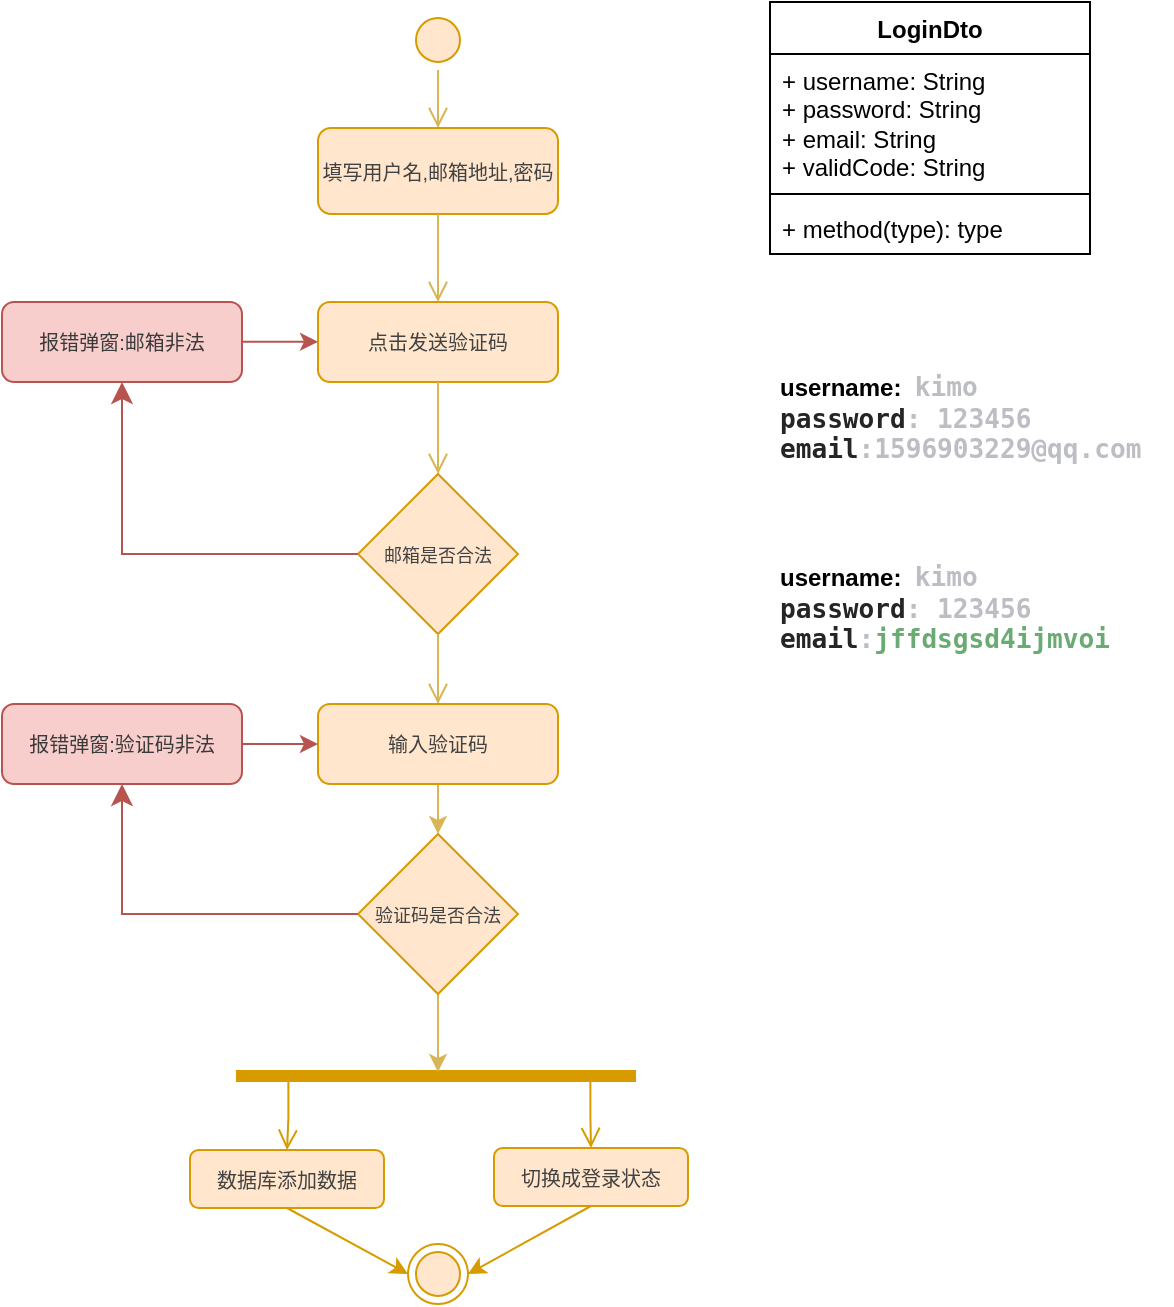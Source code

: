 <mxfile version="28.2.5">
  <diagram name="第 1 页" id="Ko-EZqCOvVL0mjjenT1L">
    <mxGraphModel dx="1188" dy="701" grid="0" gridSize="10" guides="1" tooltips="1" connect="1" arrows="1" fold="1" page="1" pageScale="1" pageWidth="827" pageHeight="1169" background="none" math="0" shadow="0">
      <root>
        <mxCell id="0" />
        <mxCell id="1" parent="0" />
        <mxCell id="JyAN_obIHdgHUJqG_vVm-1" value="" style="ellipse;html=1;shape=endState;fillColor=#ffe6cc;strokeColor=#d79b00;" parent="1" vertex="1">
          <mxGeometry x="233" y="665" width="30" height="30" as="geometry" />
        </mxCell>
        <mxCell id="JyAN_obIHdgHUJqG_vVm-2" value="" style="ellipse;html=1;shape=startState;fillColor=#ffe6cc;strokeColor=#d79b00;" parent="1" vertex="1">
          <mxGeometry x="233" y="48" width="30" height="30" as="geometry" />
        </mxCell>
        <mxCell id="JyAN_obIHdgHUJqG_vVm-3" value="" style="edgeStyle=orthogonalEdgeStyle;html=1;verticalAlign=bottom;endArrow=open;endSize=8;strokeColor=#d6b656;rounded=0;fillColor=#fff2cc;" parent="1" source="JyAN_obIHdgHUJqG_vVm-2" target="JyAN_obIHdgHUJqG_vVm-4" edge="1">
          <mxGeometry relative="1" as="geometry">
            <mxPoint x="248" y="138" as="targetPoint" />
          </mxGeometry>
        </mxCell>
        <mxCell id="JyAN_obIHdgHUJqG_vVm-4" value="&lt;font style=&quot;color: rgb(66, 66, 66); font-size: 10px;&quot;&gt;填写用户名,邮箱地址,密码&lt;/font&gt;" style="rounded=1;whiteSpace=wrap;html=1;fillColor=#ffe6cc;strokeColor=#d79b00;" parent="1" vertex="1">
          <mxGeometry x="188" y="107" width="120" height="43" as="geometry" />
        </mxCell>
        <mxCell id="JyAN_obIHdgHUJqG_vVm-5" value="&lt;font style=&quot;color: rgb(66, 66, 66); font-size: 10px;&quot;&gt;点击发送验证码&lt;/font&gt;" style="rounded=1;whiteSpace=wrap;html=1;fillColor=#ffe6cc;strokeColor=#d79b00;" parent="1" vertex="1">
          <mxGeometry x="188" y="194" width="120" height="40" as="geometry" />
        </mxCell>
        <mxCell id="JyAN_obIHdgHUJqG_vVm-6" value="" style="edgeStyle=orthogonalEdgeStyle;html=1;verticalAlign=bottom;endArrow=open;endSize=8;strokeColor=#d6b656;rounded=0;fillColor=#fff2cc;entryX=0.5;entryY=0;entryDx=0;entryDy=0;exitX=0.5;exitY=1;exitDx=0;exitDy=0;" parent="1" source="JyAN_obIHdgHUJqG_vVm-4" target="JyAN_obIHdgHUJqG_vVm-5" edge="1">
          <mxGeometry relative="1" as="geometry">
            <mxPoint x="243" y="174" as="targetPoint" />
            <mxPoint x="243" y="100" as="sourcePoint" />
          </mxGeometry>
        </mxCell>
        <mxCell id="JyAN_obIHdgHUJqG_vVm-7" value="" style="edgeStyle=orthogonalEdgeStyle;html=1;verticalAlign=bottom;endArrow=open;endSize=8;strokeColor=#d6b656;rounded=0;fillColor=#fff2cc;entryX=0.5;entryY=0;entryDx=0;entryDy=0;" parent="1" source="JyAN_obIHdgHUJqG_vVm-5" target="JyAN_obIHdgHUJqG_vVm-8" edge="1">
          <mxGeometry relative="1" as="geometry">
            <mxPoint x="247.71" y="474" as="targetPoint" />
            <mxPoint x="247.71" y="364" as="sourcePoint" />
          </mxGeometry>
        </mxCell>
        <mxCell id="JyAN_obIHdgHUJqG_vVm-8" value="&lt;font style=&quot;font-size: 9px; color: rgb(66, 66, 66);&quot;&gt;邮箱是否合法&lt;/font&gt;" style="rhombus;whiteSpace=wrap;html=1;fillColor=#ffe6cc;strokeColor=#d79b00;" parent="1" vertex="1">
          <mxGeometry x="208" y="280" width="80" height="80" as="geometry" />
        </mxCell>
        <mxCell id="JyAN_obIHdgHUJqG_vVm-9" value="" style="edgeStyle=segmentEdgeStyle;endArrow=classic;html=1;curved=0;rounded=0;endSize=8;startSize=8;fillColor=#f8cecc;strokeColor=#b85450;exitX=0;exitY=0.5;exitDx=0;exitDy=0;entryX=0.5;entryY=1;entryDx=0;entryDy=0;" parent="1" source="JyAN_obIHdgHUJqG_vVm-8" target="JyAN_obIHdgHUJqG_vVm-10" edge="1">
          <mxGeometry width="50" height="50" relative="1" as="geometry">
            <mxPoint x="318" y="364" as="sourcePoint" />
            <mxPoint x="71" y="253" as="targetPoint" />
          </mxGeometry>
        </mxCell>
        <mxCell id="cl41dGnrG3kQafIAovNq-9" value="" style="edgeStyle=orthogonalEdgeStyle;rounded=0;orthogonalLoop=1;jettySize=auto;html=1;fillColor=#f8cecc;strokeColor=#b85450;" edge="1" parent="1">
          <mxGeometry relative="1" as="geometry">
            <mxPoint x="149.0" y="213.9" as="sourcePoint" />
            <mxPoint x="188" y="213.9" as="targetPoint" />
            <Array as="points">
              <mxPoint x="176" y="213.9" />
              <mxPoint x="176" y="213.9" />
            </Array>
          </mxGeometry>
        </mxCell>
        <mxCell id="JyAN_obIHdgHUJqG_vVm-10" value="&lt;span style=&quot;font-size: 10px;&quot;&gt;&lt;font style=&quot;color: rgb(58, 58, 58);&quot;&gt;报错弹窗:邮箱非法&lt;/font&gt;&lt;/span&gt;" style="rounded=1;whiteSpace=wrap;html=1;fillColor=#f8cecc;strokeColor=#b85450;" parent="1" vertex="1">
          <mxGeometry x="30" y="194" width="120" height="40" as="geometry" />
        </mxCell>
        <mxCell id="JyAN_obIHdgHUJqG_vVm-11" value="" style="edgeStyle=orthogonalEdgeStyle;html=1;verticalAlign=bottom;endArrow=open;endSize=8;strokeColor=#d6b656;rounded=0;fillColor=#fff2cc;exitX=0.5;exitY=1;exitDx=0;exitDy=0;entryX=0.5;entryY=0;entryDx=0;entryDy=0;" parent="1" source="JyAN_obIHdgHUJqG_vVm-8" target="cl41dGnrG3kQafIAovNq-2" edge="1">
          <mxGeometry relative="1" as="geometry">
            <mxPoint x="248" y="403" as="targetPoint" />
            <mxPoint x="247" y="417" as="sourcePoint" />
          </mxGeometry>
        </mxCell>
        <mxCell id="JyAN_obIHdgHUJqG_vVm-12" value="" style="shape=line;html=1;strokeWidth=6;strokeColor=#d79b00;fillColor=#ffe6cc;" parent="1" vertex="1">
          <mxGeometry x="147" y="576" width="200" height="10" as="geometry" />
        </mxCell>
        <mxCell id="JyAN_obIHdgHUJqG_vVm-13" value="" style="edgeStyle=orthogonalEdgeStyle;html=1;verticalAlign=bottom;endArrow=open;endSize=8;strokeColor=#d79b00;rounded=0;fillColor=#ffe6cc;exitX=0.131;exitY=0.553;exitDx=0;exitDy=0;exitPerimeter=0;entryX=0.5;entryY=0;entryDx=0;entryDy=0;" parent="1" source="JyAN_obIHdgHUJqG_vVm-12" target="JyAN_obIHdgHUJqG_vVm-14" edge="1">
          <mxGeometry relative="1" as="geometry">
            <mxPoint x="173" y="765.32" as="targetPoint" />
            <mxPoint x="174.8" y="647" as="sourcePoint" />
          </mxGeometry>
        </mxCell>
        <mxCell id="JyAN_obIHdgHUJqG_vVm-14" value="&lt;font color=&quot;#424242&quot;&gt;&lt;span style=&quot;font-size: 10px;&quot;&gt;数据库添加数据&lt;/span&gt;&lt;/font&gt;" style="rounded=1;whiteSpace=wrap;html=1;fillColor=#ffe6cc;strokeColor=#d79b00;" parent="1" vertex="1">
          <mxGeometry x="124" y="618" width="97" height="29" as="geometry" />
        </mxCell>
        <mxCell id="JyAN_obIHdgHUJqG_vVm-15" value="" style="edgeStyle=orthogonalEdgeStyle;html=1;verticalAlign=bottom;endArrow=open;endSize=8;strokeColor=#d79b00;rounded=0;fillColor=#ffe6cc;exitX=0.886;exitY=0.567;exitDx=0;exitDy=0;exitPerimeter=0;entryX=0.5;entryY=0;entryDx=0;entryDy=0;" parent="1" source="JyAN_obIHdgHUJqG_vVm-12" target="JyAN_obIHdgHUJqG_vVm-16" edge="1">
          <mxGeometry relative="1" as="geometry">
            <mxPoint x="325" y="774" as="targetPoint" />
            <mxPoint x="324" y="633" as="sourcePoint" />
          </mxGeometry>
        </mxCell>
        <mxCell id="JyAN_obIHdgHUJqG_vVm-16" value="&lt;font color=&quot;#424242&quot;&gt;&lt;span style=&quot;font-size: 10px;&quot;&gt;切换成登录状态&lt;/span&gt;&lt;/font&gt;" style="rounded=1;whiteSpace=wrap;html=1;fillColor=#ffe6cc;strokeColor=#d79b00;" parent="1" vertex="1">
          <mxGeometry x="276" y="617" width="97" height="29" as="geometry" />
        </mxCell>
        <mxCell id="JyAN_obIHdgHUJqG_vVm-18" value="" style="endArrow=classic;html=1;rounded=0;fillColor=#ffe6cc;strokeColor=#d79b00;entryX=0;entryY=0.5;entryDx=0;entryDy=0;exitX=0.5;exitY=1;exitDx=0;exitDy=0;" parent="1" source="JyAN_obIHdgHUJqG_vVm-14" target="JyAN_obIHdgHUJqG_vVm-1" edge="1">
          <mxGeometry width="50" height="50" relative="1" as="geometry">
            <mxPoint x="99" y="818" as="sourcePoint" />
            <mxPoint x="149" y="768" as="targetPoint" />
          </mxGeometry>
        </mxCell>
        <mxCell id="JyAN_obIHdgHUJqG_vVm-19" value="" style="endArrow=classic;html=1;rounded=0;fillColor=#ffe6cc;strokeColor=#d79b00;entryX=1;entryY=0.5;entryDx=0;entryDy=0;exitX=0.5;exitY=1;exitDx=0;exitDy=0;" parent="1" source="JyAN_obIHdgHUJqG_vVm-16" target="JyAN_obIHdgHUJqG_vVm-1" edge="1">
          <mxGeometry width="50" height="50" relative="1" as="geometry">
            <mxPoint x="282" y="723" as="sourcePoint" />
            <mxPoint x="342" y="795" as="targetPoint" />
          </mxGeometry>
        </mxCell>
        <mxCell id="JyAN_obIHdgHUJqG_vVm-20" value="LoginDto" style="swimlane;fontStyle=1;align=center;verticalAlign=top;childLayout=stackLayout;horizontal=1;startSize=26;horizontalStack=0;resizeParent=1;resizeParentMax=0;resizeLast=0;collapsible=1;marginBottom=0;whiteSpace=wrap;html=1;" parent="1" vertex="1">
          <mxGeometry x="414" y="44" width="160" height="126" as="geometry" />
        </mxCell>
        <mxCell id="JyAN_obIHdgHUJqG_vVm-21" value="+ username: String&lt;div&gt;+ password: String&lt;/div&gt;&lt;div&gt;+ email: String&lt;/div&gt;&lt;div&gt;+ validCode: String&lt;/div&gt;" style="text;strokeColor=none;fillColor=none;align=left;verticalAlign=top;spacingLeft=4;spacingRight=4;overflow=hidden;rotatable=0;points=[[0,0.5],[1,0.5]];portConstraint=eastwest;whiteSpace=wrap;html=1;" parent="JyAN_obIHdgHUJqG_vVm-20" vertex="1">
          <mxGeometry y="26" width="160" height="66" as="geometry" />
        </mxCell>
        <mxCell id="JyAN_obIHdgHUJqG_vVm-22" value="" style="line;strokeWidth=1;fillColor=none;align=left;verticalAlign=middle;spacingTop=-1;spacingLeft=3;spacingRight=3;rotatable=0;labelPosition=right;points=[];portConstraint=eastwest;strokeColor=inherit;" parent="JyAN_obIHdgHUJqG_vVm-20" vertex="1">
          <mxGeometry y="92" width="160" height="8" as="geometry" />
        </mxCell>
        <mxCell id="JyAN_obIHdgHUJqG_vVm-23" value="+ method(type): type" style="text;strokeColor=none;fillColor=none;align=left;verticalAlign=top;spacingLeft=4;spacingRight=4;overflow=hidden;rotatable=0;points=[[0,0.5],[1,0.5]];portConstraint=eastwest;whiteSpace=wrap;html=1;" parent="JyAN_obIHdgHUJqG_vVm-20" vertex="1">
          <mxGeometry y="100" width="160" height="26" as="geometry" />
        </mxCell>
        <mxCell id="JyAN_obIHdgHUJqG_vVm-24" value="username:&amp;nbsp;&lt;span&gt;&amp;nbsp;&lt;span style=&quot;font-family: &amp;quot;JetBrains Mono&amp;quot;, monospace; font-size: 9.8pt; color: rgb(188, 190, 196);&quot;&gt;kimo&lt;/span&gt;&lt;/span&gt;&lt;div&gt;&lt;span style=&quot;font-family: &amp;quot;JetBrains Mono&amp;quot;, monospace; font-size: 9.8pt; color: rgb(188, 190, 196);&quot;&gt;&lt;font style=&quot;color: rgb(37, 37, 37);&quot;&gt;password&lt;/font&gt;&lt;/span&gt;&lt;span style=&quot;font-family: &amp;quot;JetBrains Mono&amp;quot;, monospace; font-size: 9.8pt; color: rgb(188, 190, 196);&quot;&gt;: 123456&lt;/span&gt;&lt;/div&gt;&lt;div&gt;&lt;span style=&quot;font-family: &amp;quot;JetBrains Mono&amp;quot;, monospace; font-size: 9.8pt; color: rgb(188, 190, 196);&quot;&gt;&lt;font style=&quot;color: rgb(37, 37, 37);&quot;&gt;email&lt;/font&gt;&lt;/span&gt;&lt;span style=&quot;font-family: &amp;quot;JetBrains Mono&amp;quot;, monospace; font-size: 9.8pt; color: rgb(188, 190, 196);&quot;&gt;:1596903229@qq.com&lt;/span&gt;&lt;/div&gt;" style="text;align=left;fontStyle=1;verticalAlign=middle;spacingLeft=3;spacingRight=3;strokeColor=none;rotatable=0;points=[[0,0.5],[1,0.5]];portConstraint=eastwest;html=1;" parent="1" vertex="1">
          <mxGeometry x="414" y="207" width="201" height="90" as="geometry" />
        </mxCell>
        <mxCell id="JyAN_obIHdgHUJqG_vVm-25" value="username:&amp;nbsp;&lt;span&gt;&amp;nbsp;&lt;span style=&quot;font-family: &amp;quot;JetBrains Mono&amp;quot;, monospace; font-size: 9.8pt; color: rgb(188, 190, 196);&quot;&gt;kimo&lt;/span&gt;&lt;/span&gt;&lt;div&gt;&lt;span style=&quot;font-family: &amp;quot;JetBrains Mono&amp;quot;, monospace; font-size: 9.8pt; color: rgb(188, 190, 196);&quot;&gt;&lt;font style=&quot;color: rgb(37, 37, 37);&quot;&gt;password&lt;/font&gt;&lt;/span&gt;&lt;span style=&quot;font-family: &amp;quot;JetBrains Mono&amp;quot;, monospace; font-size: 9.8pt; color: rgb(188, 190, 196);&quot;&gt;: 123456&lt;/span&gt;&lt;/div&gt;&lt;div&gt;&lt;span style=&quot;font-family: &amp;quot;JetBrains Mono&amp;quot;, monospace; font-size: 9.8pt; color: rgb(188, 190, 196);&quot;&gt;&lt;font style=&quot;color: rgb(37, 37, 37);&quot;&gt;email&lt;/font&gt;&lt;/span&gt;&lt;span style=&quot;font-family: &amp;quot;JetBrains Mono&amp;quot;, monospace; font-size: 9.8pt; color: rgb(188, 190, 196);&quot;&gt;:&lt;/span&gt;&lt;span style=&quot;color: rgb(106, 171, 115); font-family: &amp;quot;JetBrains Mono&amp;quot;, monospace; font-size: 9.8pt;&quot;&gt;jffdsgsd4ijmvo&lt;/span&gt;&lt;span style=&quot;color: rgb(106, 171, 115); font-family: &amp;quot;JetBrains Mono&amp;quot;, monospace; font-size: 9.8pt;&quot;&gt;i&lt;/span&gt;&lt;/div&gt;" style="text;align=left;fontStyle=1;verticalAlign=middle;spacingLeft=3;spacingRight=3;strokeColor=none;rotatable=0;points=[[0,0.5],[1,0.5]];portConstraint=eastwest;html=1;" parent="1" vertex="1">
          <mxGeometry x="414" y="302" width="201" height="90" as="geometry" />
        </mxCell>
        <mxCell id="cl41dGnrG3kQafIAovNq-4" value="" style="edgeStyle=orthogonalEdgeStyle;rounded=0;orthogonalLoop=1;jettySize=auto;html=1;fillColor=#fff2cc;strokeColor=#d6b656;" edge="1" parent="1" source="cl41dGnrG3kQafIAovNq-2" target="cl41dGnrG3kQafIAovNq-3">
          <mxGeometry relative="1" as="geometry" />
        </mxCell>
        <mxCell id="cl41dGnrG3kQafIAovNq-2" value="&lt;font style=&quot;color: rgb(66, 66, 66); font-size: 10px;&quot;&gt;输入验证码&lt;/font&gt;" style="rounded=1;whiteSpace=wrap;html=1;fillColor=#ffe6cc;strokeColor=#d79b00;" vertex="1" parent="1">
          <mxGeometry x="188" y="395" width="120" height="40" as="geometry" />
        </mxCell>
        <mxCell id="cl41dGnrG3kQafIAovNq-5" value="" style="edgeStyle=orthogonalEdgeStyle;rounded=0;orthogonalLoop=1;jettySize=auto;html=1;fillColor=#fff2cc;strokeColor=#d6b656;entryX=0.504;entryY=0.26;entryDx=0;entryDy=0;entryPerimeter=0;" edge="1" parent="1" source="cl41dGnrG3kQafIAovNq-3" target="JyAN_obIHdgHUJqG_vVm-12">
          <mxGeometry relative="1" as="geometry">
            <Array as="points">
              <mxPoint x="248" y="579" />
              <mxPoint x="248" y="579" />
            </Array>
          </mxGeometry>
        </mxCell>
        <mxCell id="cl41dGnrG3kQafIAovNq-3" value="&lt;font style=&quot;font-size: 9px; color: rgb(66, 66, 66);&quot;&gt;验证码是否合法&lt;/font&gt;" style="rhombus;whiteSpace=wrap;html=1;fillColor=#ffe6cc;strokeColor=#d79b00;" vertex="1" parent="1">
          <mxGeometry x="208" y="460" width="80" height="80" as="geometry" />
        </mxCell>
        <mxCell id="cl41dGnrG3kQafIAovNq-6" value="" style="edgeStyle=segmentEdgeStyle;endArrow=classic;html=1;curved=0;rounded=0;endSize=8;startSize=8;fillColor=#f8cecc;strokeColor=#b85450;exitX=0;exitY=0.5;exitDx=0;exitDy=0;entryX=0.5;entryY=1;entryDx=0;entryDy=0;" edge="1" parent="1" target="cl41dGnrG3kQafIAovNq-7" source="cl41dGnrG3kQafIAovNq-3">
          <mxGeometry width="50" height="50" relative="1" as="geometry">
            <mxPoint x="208" y="501" as="sourcePoint" />
            <mxPoint x="71" y="434" as="targetPoint" />
          </mxGeometry>
        </mxCell>
        <mxCell id="cl41dGnrG3kQafIAovNq-8" value="" style="edgeStyle=orthogonalEdgeStyle;rounded=0;orthogonalLoop=1;jettySize=auto;html=1;fillColor=#f8cecc;strokeColor=#b85450;" edge="1" parent="1" source="cl41dGnrG3kQafIAovNq-7" target="cl41dGnrG3kQafIAovNq-2">
          <mxGeometry relative="1" as="geometry" />
        </mxCell>
        <mxCell id="cl41dGnrG3kQafIAovNq-7" value="&lt;span style=&quot;font-size: 10px;&quot;&gt;&lt;font style=&quot;color: rgb(58, 58, 58);&quot;&gt;报错弹窗:验证码非法&lt;/font&gt;&lt;/span&gt;" style="rounded=1;whiteSpace=wrap;html=1;fillColor=#f8cecc;strokeColor=#b85450;" vertex="1" parent="1">
          <mxGeometry x="30" y="395" width="120" height="40" as="geometry" />
        </mxCell>
      </root>
    </mxGraphModel>
  </diagram>
</mxfile>
